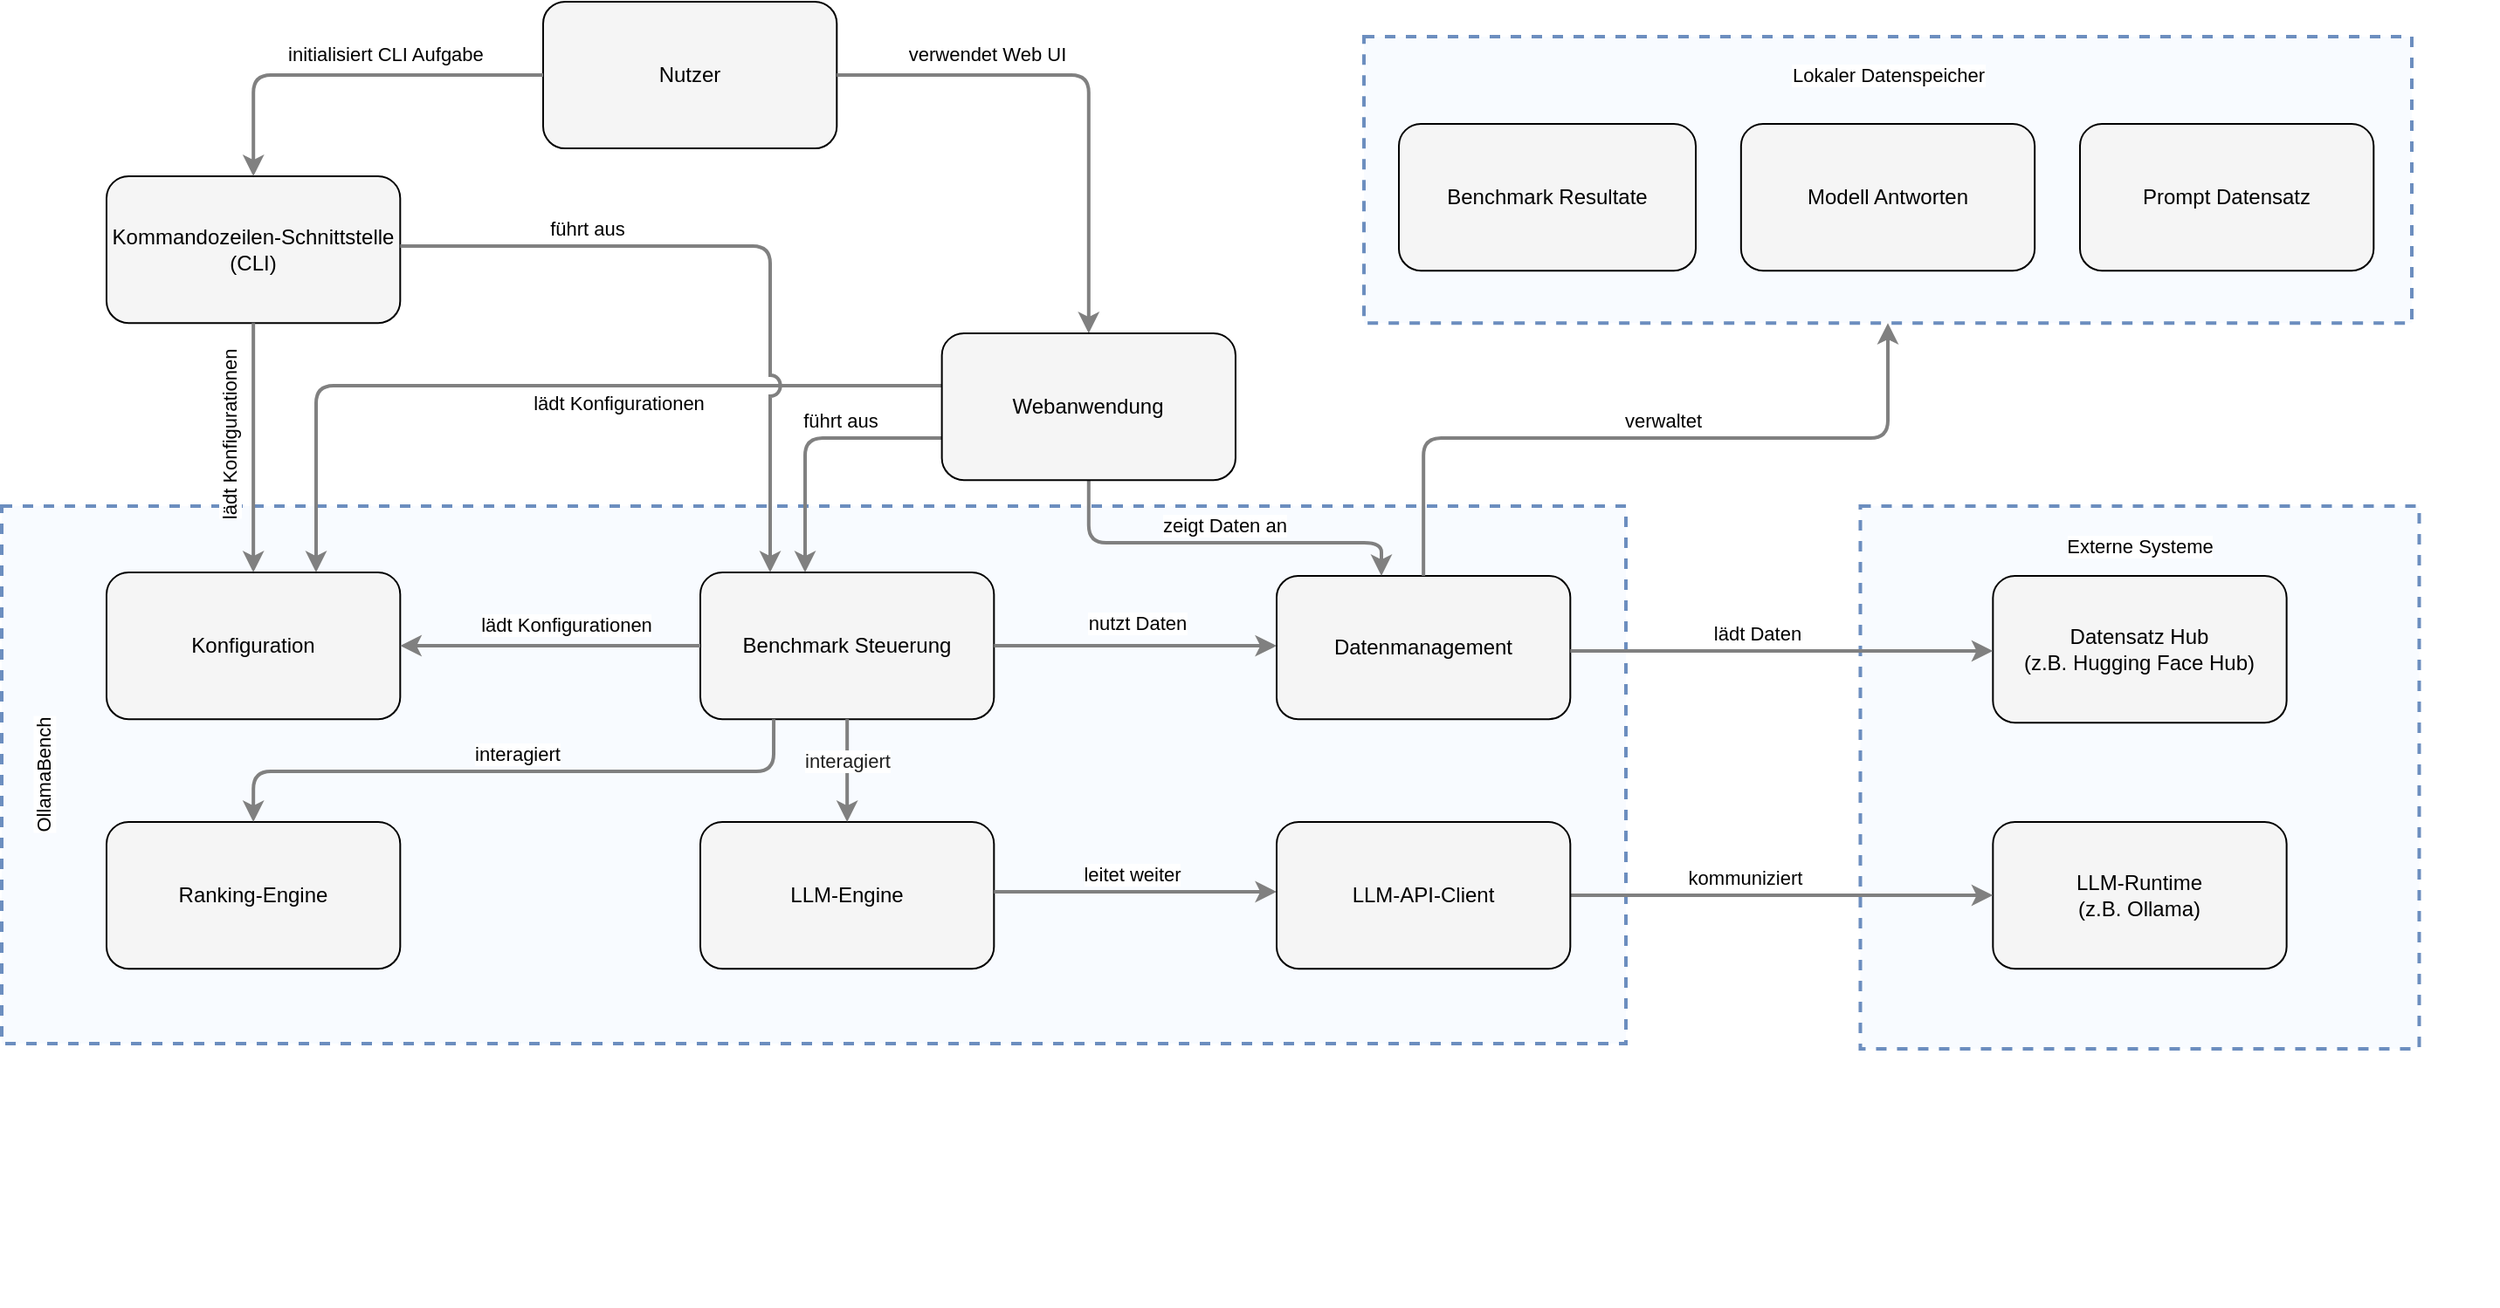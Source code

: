 <mxfile version="27.0.9">
  <diagram id="codeviz-diagram" name="System Diagram">
    <mxGraphModel dx="1543" dy="1104" grid="1" gridSize="10" guides="1" tooltips="1" connect="1" arrows="1" fold="1" page="1" pageScale="1" pageWidth="1169" pageHeight="827" math="0" shadow="0">
      <root>
        <mxCell id="0" />
        <mxCell id="1" parent="0" />
        <mxCell id="1107" value="" style="html=1;whiteSpace=wrap;container=1;fillColor=#dae8fc;strokeColor=#6c8ebf;dashed=1;fillOpacity=20;strokeWidth=2;containerType=none;recursiveResize=0;movable=1;resizable=1;autosize=0;dropTarget=0" parent="1" vertex="1">
          <mxGeometry x="1104.24" y="759" width="320" height="311" as="geometry" />
        </mxCell>
        <mxCell id="1123" value="LLM-Runtime&lt;br&gt;(z.B. Ollama)" style="rounded=1;whiteSpace=wrap;html=1;fillColor=#f5f5f5" parent="1107" vertex="1">
          <mxGeometry x="75.92" y="181" width="168.158" height="84.079" as="geometry" />
        </mxCell>
        <mxCell id="1124" value="Datensatz Hub&lt;br&gt;(z.B. Hugging Face Hub)" style="rounded=1;whiteSpace=wrap;html=1;fillColor=#f5f5f5" parent="1107" vertex="1">
          <mxGeometry x="75.918" y="40" width="168.158" height="84.079" as="geometry" />
        </mxCell>
        <mxCell id="1107_label" value="Externe Systeme" style="edgeLabel;html=1;align=center;verticalAlign=middle;resizable=0;labelBackgroundColor=white;spacing=5" parent="1" vertex="1">
          <mxGeometry x="1059.08" y="770" width="410.316" height="24" as="geometry" />
        </mxCell>
        <mxCell id="1108" value="" style="html=1;whiteSpace=wrap;container=1;fillColor=#dae8fc;strokeColor=#6c8ebf;dashed=1;fillOpacity=20;strokeWidth=2;containerType=none;recursiveResize=0;movable=1;resizable=1;autosize=0;dropTarget=0" parent="1" vertex="1">
          <mxGeometry x="820" y="490" width="600" height="164.08" as="geometry" />
        </mxCell>
        <mxCell id="1120" value="Prompt Datensatz" style="rounded=1;whiteSpace=wrap;html=1;fillColor=#f5f5f5" parent="1108" vertex="1">
          <mxGeometry x="409.996" y="50" width="168.158" height="84.079" as="geometry" />
        </mxCell>
        <mxCell id="1121" value="Modell Antworten" style="rounded=1;whiteSpace=wrap;html=1;fillColor=#f5f5f5" parent="1108" vertex="1">
          <mxGeometry x="215.918" y="50" width="168.158" height="84.079" as="geometry" />
        </mxCell>
        <mxCell id="1122" value="Benchmark Resultate" style="rounded=1;whiteSpace=wrap;html=1;fillColor=#f5f5f5" parent="1108" vertex="1">
          <mxGeometry x="20" y="50" width="170" height="84.08" as="geometry" />
        </mxCell>
        <mxCell id="1108_label" value="Lokaler Datenspeicher" style="edgeLabel;html=1;align=center;verticalAlign=middle;resizable=0;labelBackgroundColor=white;spacing=5" parent="1" vertex="1">
          <mxGeometry x="815.766" y="500.0" width="608.473" height="24" as="geometry" />
        </mxCell>
        <mxCell id="1109" value="" style="html=1;whiteSpace=wrap;container=1;fillColor=#dae8fc;strokeColor=#6c8ebf;dashed=1;fillOpacity=20;strokeWidth=2;containerType=none;recursiveResize=0;movable=1;resizable=1;autosize=0;dropTarget=0" parent="1" vertex="1">
          <mxGeometry x="40" y="759" width="930" height="308" as="geometry" />
        </mxCell>
        <mxCell id="1115" value="Konfiguration" style="rounded=1;whiteSpace=wrap;html=1;fillColor=#f5f5f5" parent="1109" vertex="1">
          <mxGeometry x="60" y="38.0" width="168.158" height="84.079" as="geometry" />
        </mxCell>
        <mxCell id="1116" value="Benchmark Steuerung" style="rounded=1;whiteSpace=wrap;html=1;fillColor=#f5f5f5" parent="1109" vertex="1">
          <mxGeometry x="400" y="38" width="168.16" height="84.08" as="geometry" />
        </mxCell>
        <mxCell id="1117" value="LLM-Engine" style="rounded=1;whiteSpace=wrap;html=1;fillColor=#f5f5f5" parent="1109" vertex="1">
          <mxGeometry x="399.998" y="181" width="168.158" height="84.079" as="geometry" />
        </mxCell>
        <mxCell id="1118" value="Datenmanagement" style="rounded=1;whiteSpace=wrap;html=1;fillColor=#f5f5f5" parent="1109" vertex="1">
          <mxGeometry x="730" y="40" width="168.16" height="82.08" as="geometry" />
        </mxCell>
        <mxCell id="1109_label" value="OllamaBench" style="edgeLabel;html=1;align=center;verticalAlign=middle;resizable=0;labelBackgroundColor=white;spacing=5;rotation=-90;" parent="1" vertex="1">
          <mxGeometry x="-240" y="901" width="608.473" height="24" as="geometry" />
        </mxCell>
        <mxCell id="1111" value="Nutzer" style="rounded=1;whiteSpace=wrap;html=1;fillColor=#f5f5f5" parent="1" vertex="1">
          <mxGeometry x="349.997" y="469.96" width="168.158" height="84.079" as="geometry" />
        </mxCell>
        <mxCell id="1112" value="Kommandozeilen-Schnittstelle (CLI)" style="rounded=1;whiteSpace=wrap;html=1;fillColor=#f5f5f5" parent="1" vertex="1">
          <mxGeometry x="99.995" y="570" width="168.158" height="84.079" as="geometry" />
        </mxCell>
        <mxCell id="edge-1745" style="edgeStyle=orthogonalEdgeStyle;rounded=1;orthogonalLoop=1;jettySize=auto;html=1;strokeColor=#808080;strokeWidth=2;jumpStyle=arc;jumpSize=10;spacing=15;labelBackgroundColor=white;labelBorderColor=none" parent="1" source="1111" target="1112" edge="1">
          <mxGeometry relative="1" as="geometry" />
        </mxCell>
        <mxCell id="edge-1745_label" value="initialisiert CLI Aufgabe&lt;span style=&quot;background-color: light-dark(#ffffff, var(--ge-dark-color, #121212)); color: light-dark(rgb(0, 0, 0), rgb(255, 255, 255));&quot;&gt;&amp;nbsp;&lt;/span&gt;" style="edgeLabel;html=1;align=center;verticalAlign=middle;resizable=0;points=[];" parent="edge-1745" vertex="1" connectable="0">
          <mxGeometry x="-0.2" y="10" relative="1" as="geometry">
            <mxPoint y="-22" as="offset" />
          </mxGeometry>
        </mxCell>
        <mxCell id="edge-1746" style="edgeStyle=orthogonalEdgeStyle;rounded=1;orthogonalLoop=1;jettySize=auto;html=1;strokeColor=#808080;strokeWidth=2;jumpStyle=arc;jumpSize=10;spacing=15;labelBackgroundColor=white;labelBorderColor=none" parent="1" source="1111" target="1113" edge="1">
          <mxGeometry relative="1" as="geometry" />
        </mxCell>
        <mxCell id="edge-1746_label" value="verwendet Web UI" style="edgeLabel;html=1;align=center;verticalAlign=middle;resizable=0;points=[];" parent="edge-1746" vertex="1" connectable="0">
          <mxGeometry x="-0.2" y="10" relative="1" as="geometry">
            <mxPoint x="-31" y="-2" as="offset" />
          </mxGeometry>
        </mxCell>
        <mxCell id="edge-1750" style="edgeStyle=orthogonalEdgeStyle;rounded=1;orthogonalLoop=1;jettySize=auto;html=1;strokeColor=#808080;strokeWidth=2;jumpStyle=arc;jumpSize=10;spacing=15;labelBackgroundColor=white;labelBorderColor=none" parent="1" source="1113" target="1115" edge="1">
          <mxGeometry relative="1" as="geometry">
            <Array as="points">
              <mxPoint x="220" y="690" />
            </Array>
          </mxGeometry>
        </mxCell>
        <mxCell id="edge-1750_label" value="lädt Konfigurationen" style="edgeLabel;html=1;align=center;verticalAlign=middle;resizable=0;points=[];" parent="edge-1750" vertex="1" connectable="0">
          <mxGeometry x="-0.2" y="10" relative="1" as="geometry">
            <mxPoint as="offset" />
          </mxGeometry>
        </mxCell>
        <mxCell id="edge-1751" style="edgeStyle=orthogonalEdgeStyle;rounded=1;orthogonalLoop=1;jettySize=auto;html=1;strokeColor=#808080;strokeWidth=2;jumpStyle=arc;jumpSize=10;spacing=15;labelBackgroundColor=white;labelBorderColor=none" parent="1" source="1113" target="1116" edge="1">
          <mxGeometry relative="1" as="geometry">
            <Array as="points">
              <mxPoint x="500" y="720" />
              <mxPoint x="500" y="820" />
            </Array>
          </mxGeometry>
        </mxCell>
        <mxCell id="edge-1751_label" value="führt aus" style="edgeLabel;html=1;align=center;verticalAlign=middle;resizable=0;points=[];" parent="edge-1751" vertex="1" connectable="0">
          <mxGeometry x="-0.2" y="10" relative="1" as="geometry">
            <mxPoint x="3" y="-20" as="offset" />
          </mxGeometry>
        </mxCell>
        <mxCell id="edge-1752" style="edgeStyle=orthogonalEdgeStyle;rounded=1;orthogonalLoop=1;jettySize=auto;html=1;strokeColor=#808080;strokeWidth=2;jumpStyle=arc;jumpSize=10;spacing=15;labelBackgroundColor=white;labelBorderColor=none" parent="1" source="1113" target="1118" edge="1">
          <mxGeometry relative="1" as="geometry">
            <Array as="points">
              <mxPoint x="662" y="780" />
              <mxPoint x="830" y="780" />
            </Array>
          </mxGeometry>
        </mxCell>
        <mxCell id="edge-1752_label" value="zeigt Daten an" style="edgeLabel;html=1;align=center;verticalAlign=middle;resizable=0;points=[];" parent="edge-1752" vertex="1" connectable="0">
          <mxGeometry x="-0.2" y="10" relative="1" as="geometry">
            <mxPoint x="24" as="offset" />
          </mxGeometry>
        </mxCell>
        <mxCell id="edge-1747" style="edgeStyle=orthogonalEdgeStyle;rounded=1;orthogonalLoop=1;jettySize=auto;html=1;strokeColor=#808080;strokeWidth=2;jumpStyle=arc;jumpSize=10;spacing=15;labelBackgroundColor=white;labelBorderColor=none" parent="1" source="1112" target="1115" edge="1">
          <mxGeometry relative="1" as="geometry">
            <Array as="points">
              <mxPoint x="216" y="570" />
              <mxPoint x="216" y="570" />
            </Array>
          </mxGeometry>
        </mxCell>
        <mxCell id="edge-1747_label" value="lädt Konfigurationen" style="edgeLabel;html=1;align=center;verticalAlign=middle;resizable=0;points=[];rotation=-90;" parent="edge-1747" vertex="1" connectable="0">
          <mxGeometry x="-0.2" y="10" relative="1" as="geometry">
            <mxPoint x="-24" y="7" as="offset" />
          </mxGeometry>
        </mxCell>
        <mxCell id="edge-1748" style="edgeStyle=orthogonalEdgeStyle;rounded=1;orthogonalLoop=1;jettySize=auto;html=1;strokeColor=#808080;strokeWidth=2;jumpStyle=arc;jumpSize=10;spacing=15;labelBackgroundColor=white;labelBorderColor=none" parent="1" source="1112" target="1116" edge="1">
          <mxGeometry relative="1" as="geometry">
            <Array as="points">
              <mxPoint x="480" y="610" />
              <mxPoint x="480" y="860" />
            </Array>
          </mxGeometry>
        </mxCell>
        <mxCell id="edge-1748_label" value="führt aus" style="edgeLabel;html=1;align=center;verticalAlign=middle;resizable=0;points=[];" parent="edge-1748" vertex="1" connectable="0">
          <mxGeometry x="-0.2" y="10" relative="1" as="geometry">
            <mxPoint x="-53" as="offset" />
          </mxGeometry>
        </mxCell>
        <mxCell id="edge-1753" style="edgeStyle=orthogonalEdgeStyle;rounded=1;orthogonalLoop=1;jettySize=auto;html=1;strokeColor=#808080;strokeWidth=2;jumpStyle=arc;jumpSize=10;spacing=15;labelBackgroundColor=white;labelBorderColor=none" parent="1" source="1116" target="1115" edge="1">
          <mxGeometry relative="1" as="geometry">
            <Array as="points">
              <mxPoint x="210" y="832" />
            </Array>
          </mxGeometry>
        </mxCell>
        <mxCell id="edge-1753_label" value="lädt Konfigurationen" style="edgeLabel;html=1;align=center;verticalAlign=middle;resizable=0;points=[];" parent="edge-1753" vertex="1" connectable="0">
          <mxGeometry x="-0.2" y="10" relative="1" as="geometry">
            <mxPoint x="-9" y="-22" as="offset" />
          </mxGeometry>
        </mxCell>
        <mxCell id="edge-1754" style="edgeStyle=orthogonalEdgeStyle;rounded=1;orthogonalLoop=1;jettySize=auto;html=1;strokeColor=#808080;strokeWidth=2;jumpStyle=arc;jumpSize=10;spacing=15;labelBackgroundColor=white;labelBorderColor=none" parent="1" source="1116" target="1117" edge="1">
          <mxGeometry relative="1" as="geometry">
            <Array as="points">
              <mxPoint x="540" y="990" />
              <mxPoint x="540" y="990" />
            </Array>
          </mxGeometry>
        </mxCell>
        <mxCell id="edge-1754_label" value="&lt;span style=&quot;color: rgb(31, 31, 31); font-family: &amp;quot;Google Sans&amp;quot;, Arial, sans-serif; text-align: left;&quot;&gt;&lt;font&gt;interagiert&lt;/font&gt;&lt;/span&gt;" style="edgeLabel;html=1;align=center;verticalAlign=middle;resizable=0;points=[];" parent="edge-1754" vertex="1" connectable="0">
          <mxGeometry x="-0.2" y="10" relative="1" as="geometry">
            <mxPoint x="-10" as="offset" />
          </mxGeometry>
        </mxCell>
        <mxCell id="edge-1755" style="edgeStyle=orthogonalEdgeStyle;rounded=1;orthogonalLoop=1;jettySize=auto;html=1;strokeColor=#808080;strokeWidth=2;jumpStyle=arc;jumpSize=10;spacing=15;labelBackgroundColor=white;labelBorderColor=none" parent="1" source="1116" target="1118" edge="1">
          <mxGeometry relative="1" as="geometry">
            <Array as="points">
              <mxPoint x="640" y="840" />
              <mxPoint x="640" y="840" />
            </Array>
          </mxGeometry>
        </mxCell>
        <mxCell id="edge-1755_label" value="nutzt Daten" style="edgeLabel;html=1;align=center;verticalAlign=middle;resizable=0;points=[];" parent="edge-1755" vertex="1" connectable="0">
          <mxGeometry x="-0.2" y="10" relative="1" as="geometry">
            <mxPoint x="17" y="-3" as="offset" />
          </mxGeometry>
        </mxCell>
        <mxCell id="edge-1756" style="edgeStyle=orthogonalEdgeStyle;rounded=1;orthogonalLoop=1;jettySize=auto;html=1;strokeColor=#808080;strokeWidth=2;jumpStyle=arc;jumpSize=10;spacing=15;labelBackgroundColor=white;labelBorderColor=none" parent="1" source="1117" target="1119" edge="1">
          <mxGeometry relative="1" as="geometry">
            <Array as="points">
              <mxPoint x="650" y="980" />
              <mxPoint x="650" y="980" />
            </Array>
          </mxGeometry>
        </mxCell>
        <mxCell id="edge-1756_label" value="leitet weiter" style="edgeLabel;html=1;align=center;verticalAlign=middle;resizable=0;points=[];" parent="edge-1756" vertex="1" connectable="0">
          <mxGeometry x="-0.2" y="10" relative="1" as="geometry">
            <mxPoint x="14" as="offset" />
          </mxGeometry>
        </mxCell>
        <mxCell id="edge-1759" style="edgeStyle=orthogonalEdgeStyle;rounded=1;orthogonalLoop=1;jettySize=auto;html=1;strokeColor=#808080;strokeWidth=2;jumpStyle=arc;jumpSize=10;spacing=15;labelBackgroundColor=white;labelBorderColor=none;entryX=0.5;entryY=1;entryDx=0;entryDy=0;exitX=0.5;exitY=0;exitDx=0;exitDy=0;" parent="1" source="1118" target="1108" edge="1">
          <mxGeometry relative="1" as="geometry">
            <Array as="points">
              <mxPoint x="854" y="720" />
              <mxPoint x="1120" y="720" />
            </Array>
          </mxGeometry>
        </mxCell>
        <mxCell id="edge-1759_label" value="verwaltet" style="edgeLabel;html=1;align=center;verticalAlign=middle;resizable=0;points=[];" parent="edge-1759" vertex="1" connectable="0">
          <mxGeometry x="-0.2" y="10" relative="1" as="geometry">
            <mxPoint x="51" as="offset" />
          </mxGeometry>
        </mxCell>
        <mxCell id="edge-1760" style="edgeStyle=orthogonalEdgeStyle;rounded=1;orthogonalLoop=1;jettySize=auto;html=1;strokeColor=#808080;strokeWidth=2;jumpStyle=arc;jumpSize=10;spacing=15;labelBackgroundColor=white;labelBorderColor=none" parent="1" source="1118" target="1124" edge="1">
          <mxGeometry relative="1" as="geometry">
            <Array as="points">
              <mxPoint x="1070" y="842" />
              <mxPoint x="1070" y="842" />
            </Array>
          </mxGeometry>
        </mxCell>
        <mxCell id="edge-1760_label" value="lädt Daten" style="edgeLabel;html=1;align=center;verticalAlign=middle;resizable=0;points=[];" parent="edge-1760" vertex="1" connectable="0">
          <mxGeometry x="-0.2" y="10" relative="1" as="geometry">
            <mxPoint x="10" as="offset" />
          </mxGeometry>
        </mxCell>
        <mxCell id="edge-1761" style="edgeStyle=orthogonalEdgeStyle;rounded=1;orthogonalLoop=1;jettySize=auto;html=1;strokeColor=#808080;strokeWidth=2;jumpStyle=arc;jumpSize=10;spacing=15;labelBackgroundColor=white;labelBorderColor=none;exitX=1;exitY=0.5;exitDx=0;exitDy=0;entryX=0;entryY=0.5;entryDx=0;entryDy=0;" parent="1" source="1119" edge="1" target="1123">
          <mxGeometry relative="1" as="geometry">
            <mxPoint x="978.156" y="967.65" as="sourcePoint" />
            <mxPoint x="1195.92" y="967.65" as="targetPoint" />
            <Array as="points" />
          </mxGeometry>
        </mxCell>
        <mxCell id="edge-1761_label" value="kommuniziert" style="edgeLabel;html=1;align=center;verticalAlign=middle;resizable=0;points=[];" parent="edge-1761" vertex="1" connectable="0">
          <mxGeometry x="-0.2" y="10" relative="1" as="geometry">
            <mxPoint x="3" as="offset" />
          </mxGeometry>
        </mxCell>
        <mxCell id="1113" value="Webanwendung" style="rounded=1;whiteSpace=wrap;html=1;fillColor=#f5f5f5" parent="1" vertex="1">
          <mxGeometry x="578.316" y="660" width="168.158" height="84.079" as="geometry" />
        </mxCell>
        <mxCell id="1119" value="LLM-API-Client" style="rounded=1;whiteSpace=wrap;html=1;fillColor=#f5f5f5" parent="1" vertex="1">
          <mxGeometry x="769.998" y="940" width="168.158" height="84.079" as="geometry" />
        </mxCell>
        <mxCell id="qDRMP6PGjdroGmRl0JWH-1124" value="Ranking-Engine" style="rounded=1;whiteSpace=wrap;html=1;fillColor=#f5f5f5" vertex="1" parent="1">
          <mxGeometry x="100" y="940" width="168.158" height="84.079" as="geometry" />
        </mxCell>
        <mxCell id="qDRMP6PGjdroGmRl0JWH-1127" style="edgeStyle=orthogonalEdgeStyle;rounded=1;orthogonalLoop=1;jettySize=auto;html=1;strokeColor=#808080;strokeWidth=2;jumpStyle=arc;jumpSize=10;spacing=15;labelBackgroundColor=white;labelBorderColor=none;exitX=0.25;exitY=1;exitDx=0;exitDy=0;entryX=0.5;entryY=0;entryDx=0;entryDy=0;" edge="1" parent="1" source="1116" target="qDRMP6PGjdroGmRl0JWH-1124">
          <mxGeometry relative="1" as="geometry">
            <Array as="points">
              <mxPoint x="482" y="911" />
              <mxPoint x="184" y="911" />
            </Array>
            <mxPoint x="390.0" y="870" as="sourcePoint" />
            <mxPoint x="154" y="940" as="targetPoint" />
          </mxGeometry>
        </mxCell>
        <mxCell id="qDRMP6PGjdroGmRl0JWH-1129" value="interagiert" style="edgeLabel;html=1;align=center;verticalAlign=middle;resizable=0;points=[];" vertex="1" connectable="0" parent="qDRMP6PGjdroGmRl0JWH-1127">
          <mxGeometry x="-0.004" relative="1" as="geometry">
            <mxPoint y="-10" as="offset" />
          </mxGeometry>
        </mxCell>
      </root>
    </mxGraphModel>
  </diagram>
</mxfile>

